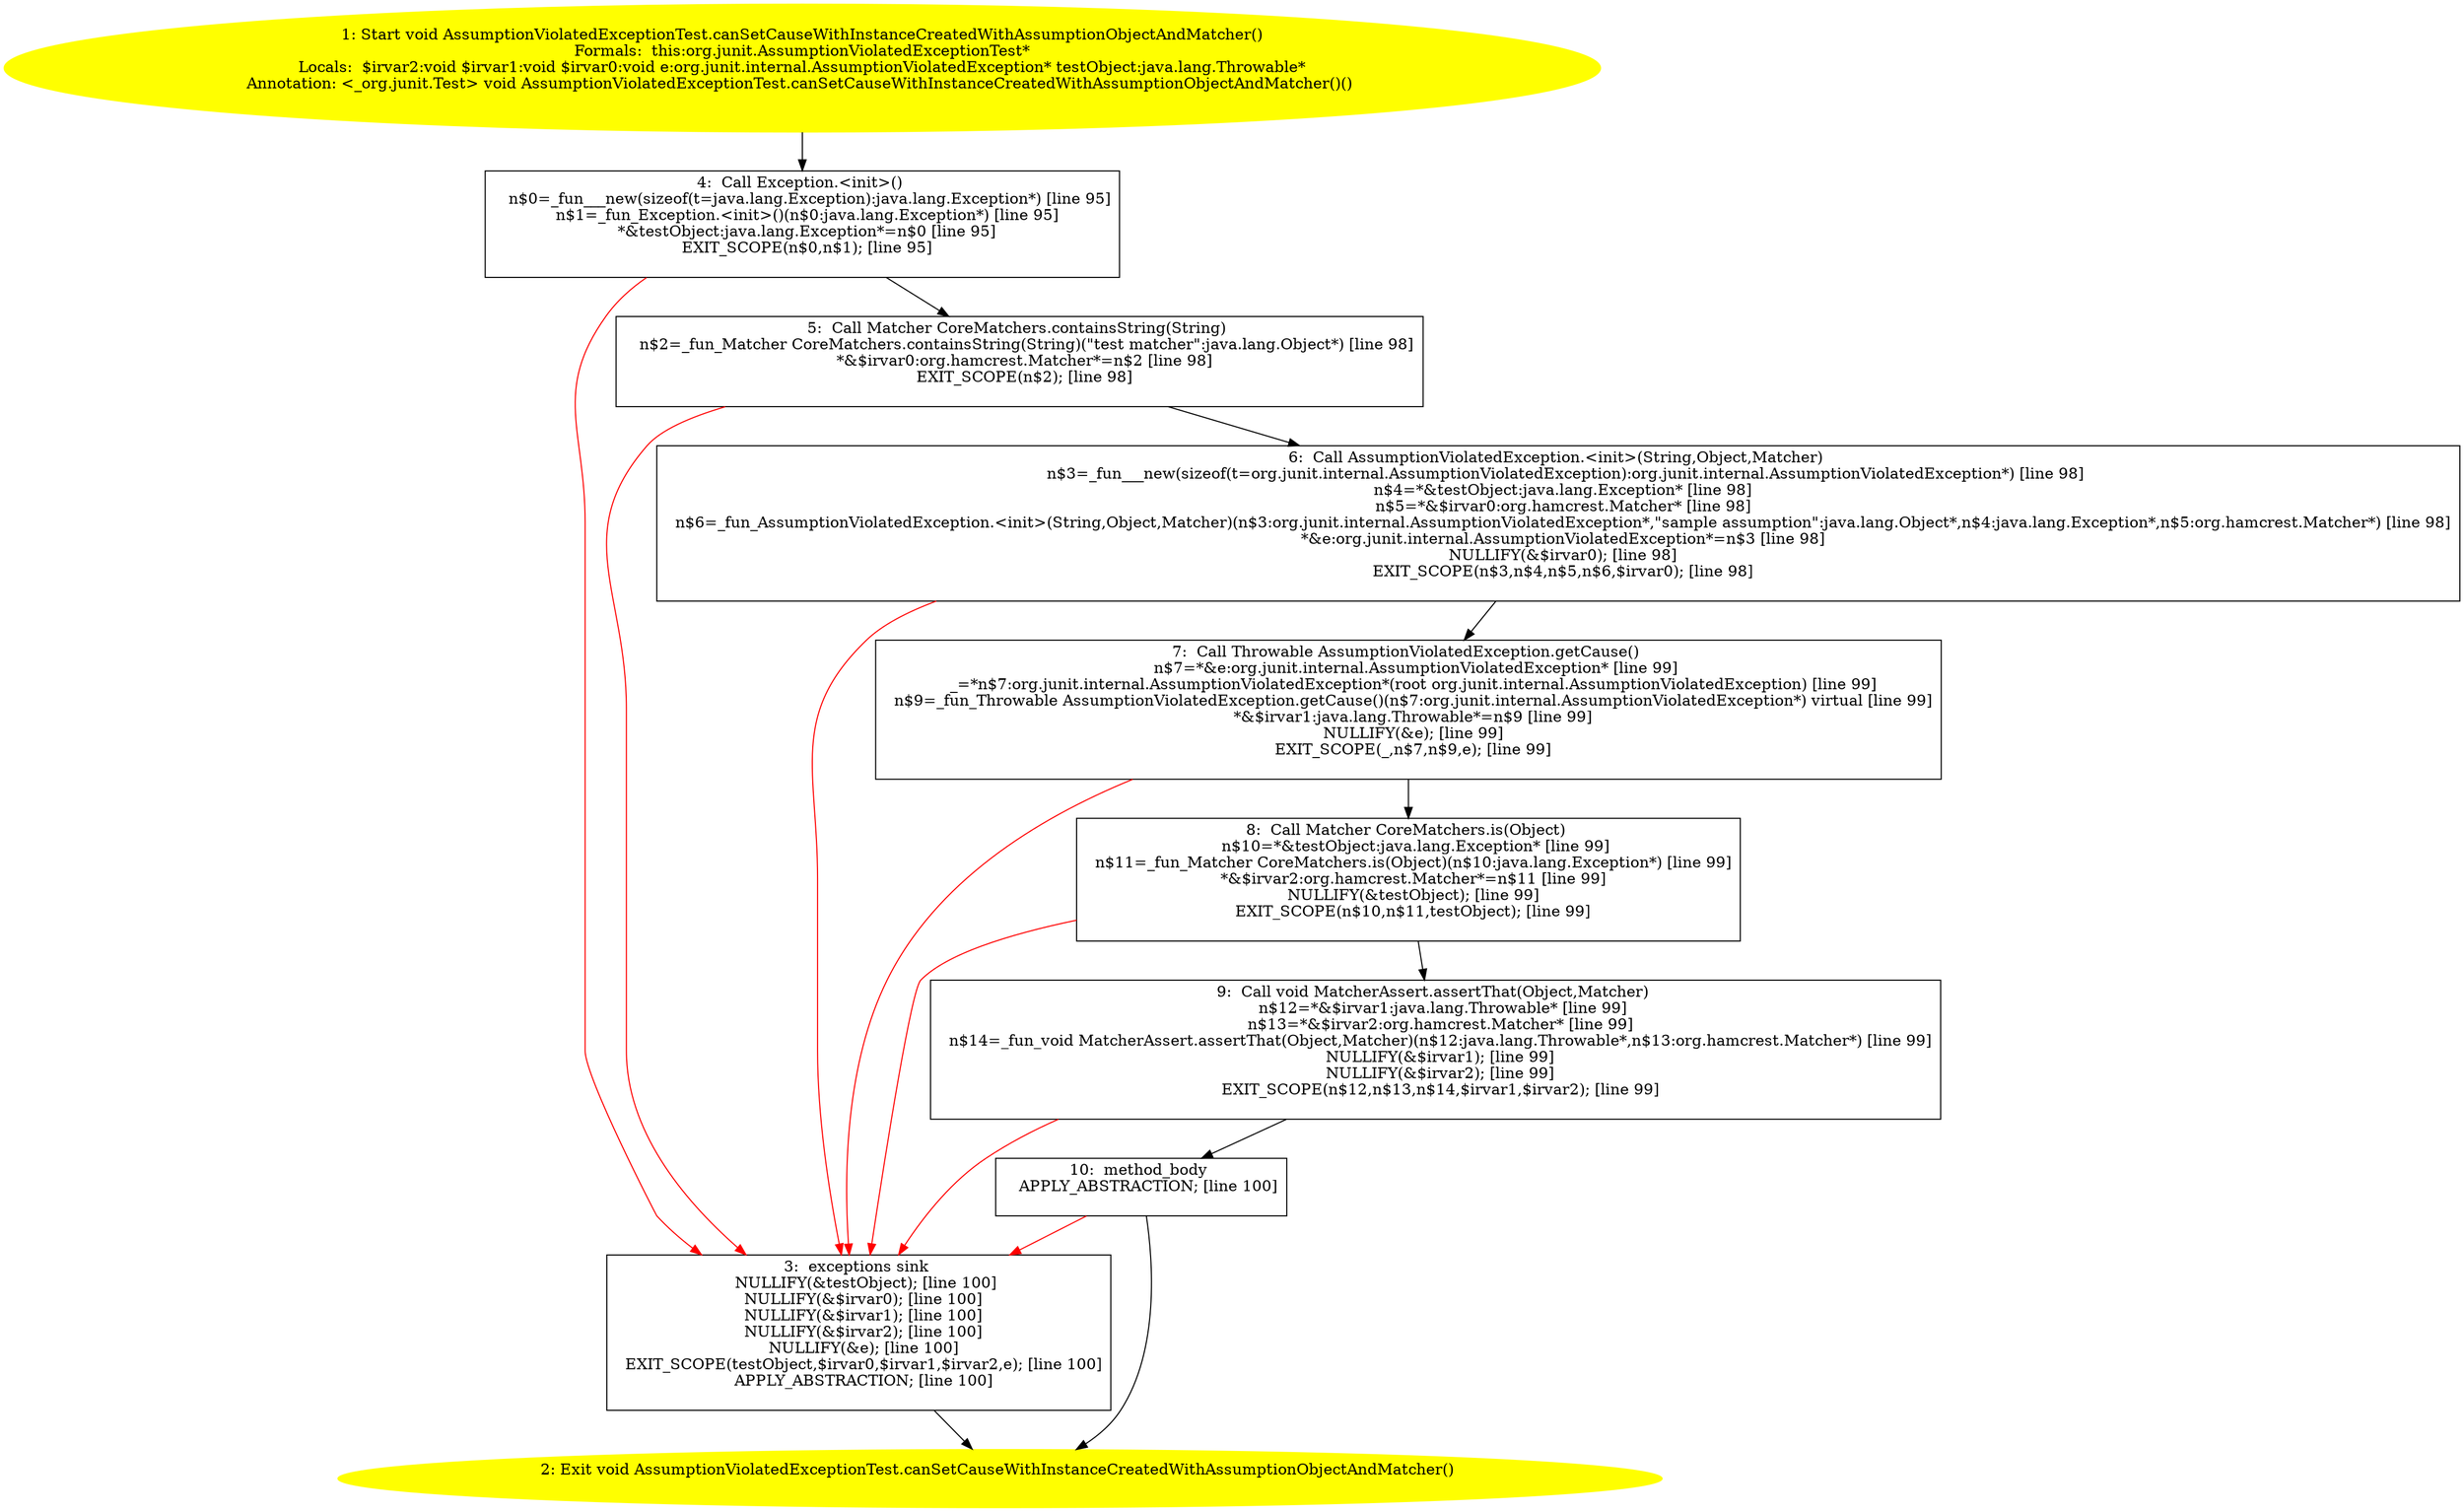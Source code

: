 /* @generated */
digraph cfg {
"org.junit.AssumptionViolatedExceptionTest.canSetCauseWithInstanceCreatedWithAssumptionObjectAndMatch.a93fb04e9663769df0b281453683d9ec_1" [label="1: Start void AssumptionViolatedExceptionTest.canSetCauseWithInstanceCreatedWithAssumptionObjectAndMatcher()\nFormals:  this:org.junit.AssumptionViolatedExceptionTest*\nLocals:  $irvar2:void $irvar1:void $irvar0:void e:org.junit.internal.AssumptionViolatedException* testObject:java.lang.Throwable*\nAnnotation: <_org.junit.Test> void AssumptionViolatedExceptionTest.canSetCauseWithInstanceCreatedWithAssumptionObjectAndMatcher()() \n  " color=yellow style=filled]
	

	 "org.junit.AssumptionViolatedExceptionTest.canSetCauseWithInstanceCreatedWithAssumptionObjectAndMatch.a93fb04e9663769df0b281453683d9ec_1" -> "org.junit.AssumptionViolatedExceptionTest.canSetCauseWithInstanceCreatedWithAssumptionObjectAndMatch.a93fb04e9663769df0b281453683d9ec_4" ;
"org.junit.AssumptionViolatedExceptionTest.canSetCauseWithInstanceCreatedWithAssumptionObjectAndMatch.a93fb04e9663769df0b281453683d9ec_2" [label="2: Exit void AssumptionViolatedExceptionTest.canSetCauseWithInstanceCreatedWithAssumptionObjectAndMatcher() \n  " color=yellow style=filled]
	

"org.junit.AssumptionViolatedExceptionTest.canSetCauseWithInstanceCreatedWithAssumptionObjectAndMatch.a93fb04e9663769df0b281453683d9ec_3" [label="3:  exceptions sink \n   NULLIFY(&testObject); [line 100]\n  NULLIFY(&$irvar0); [line 100]\n  NULLIFY(&$irvar1); [line 100]\n  NULLIFY(&$irvar2); [line 100]\n  NULLIFY(&e); [line 100]\n  EXIT_SCOPE(testObject,$irvar0,$irvar1,$irvar2,e); [line 100]\n  APPLY_ABSTRACTION; [line 100]\n " shape="box"]
	

	 "org.junit.AssumptionViolatedExceptionTest.canSetCauseWithInstanceCreatedWithAssumptionObjectAndMatch.a93fb04e9663769df0b281453683d9ec_3" -> "org.junit.AssumptionViolatedExceptionTest.canSetCauseWithInstanceCreatedWithAssumptionObjectAndMatch.a93fb04e9663769df0b281453683d9ec_2" ;
"org.junit.AssumptionViolatedExceptionTest.canSetCauseWithInstanceCreatedWithAssumptionObjectAndMatch.a93fb04e9663769df0b281453683d9ec_4" [label="4:  Call Exception.<init>() \n   n$0=_fun___new(sizeof(t=java.lang.Exception):java.lang.Exception*) [line 95]\n  n$1=_fun_Exception.<init>()(n$0:java.lang.Exception*) [line 95]\n  *&testObject:java.lang.Exception*=n$0 [line 95]\n  EXIT_SCOPE(n$0,n$1); [line 95]\n " shape="box"]
	

	 "org.junit.AssumptionViolatedExceptionTest.canSetCauseWithInstanceCreatedWithAssumptionObjectAndMatch.a93fb04e9663769df0b281453683d9ec_4" -> "org.junit.AssumptionViolatedExceptionTest.canSetCauseWithInstanceCreatedWithAssumptionObjectAndMatch.a93fb04e9663769df0b281453683d9ec_5" ;
	 "org.junit.AssumptionViolatedExceptionTest.canSetCauseWithInstanceCreatedWithAssumptionObjectAndMatch.a93fb04e9663769df0b281453683d9ec_4" -> "org.junit.AssumptionViolatedExceptionTest.canSetCauseWithInstanceCreatedWithAssumptionObjectAndMatch.a93fb04e9663769df0b281453683d9ec_3" [color="red" ];
"org.junit.AssumptionViolatedExceptionTest.canSetCauseWithInstanceCreatedWithAssumptionObjectAndMatch.a93fb04e9663769df0b281453683d9ec_5" [label="5:  Call Matcher CoreMatchers.containsString(String) \n   n$2=_fun_Matcher CoreMatchers.containsString(String)(\"test matcher\":java.lang.Object*) [line 98]\n  *&$irvar0:org.hamcrest.Matcher*=n$2 [line 98]\n  EXIT_SCOPE(n$2); [line 98]\n " shape="box"]
	

	 "org.junit.AssumptionViolatedExceptionTest.canSetCauseWithInstanceCreatedWithAssumptionObjectAndMatch.a93fb04e9663769df0b281453683d9ec_5" -> "org.junit.AssumptionViolatedExceptionTest.canSetCauseWithInstanceCreatedWithAssumptionObjectAndMatch.a93fb04e9663769df0b281453683d9ec_6" ;
	 "org.junit.AssumptionViolatedExceptionTest.canSetCauseWithInstanceCreatedWithAssumptionObjectAndMatch.a93fb04e9663769df0b281453683d9ec_5" -> "org.junit.AssumptionViolatedExceptionTest.canSetCauseWithInstanceCreatedWithAssumptionObjectAndMatch.a93fb04e9663769df0b281453683d9ec_3" [color="red" ];
"org.junit.AssumptionViolatedExceptionTest.canSetCauseWithInstanceCreatedWithAssumptionObjectAndMatch.a93fb04e9663769df0b281453683d9ec_6" [label="6:  Call AssumptionViolatedException.<init>(String,Object,Matcher) \n   n$3=_fun___new(sizeof(t=org.junit.internal.AssumptionViolatedException):org.junit.internal.AssumptionViolatedException*) [line 98]\n  n$4=*&testObject:java.lang.Exception* [line 98]\n  n$5=*&$irvar0:org.hamcrest.Matcher* [line 98]\n  n$6=_fun_AssumptionViolatedException.<init>(String,Object,Matcher)(n$3:org.junit.internal.AssumptionViolatedException*,\"sample assumption\":java.lang.Object*,n$4:java.lang.Exception*,n$5:org.hamcrest.Matcher*) [line 98]\n  *&e:org.junit.internal.AssumptionViolatedException*=n$3 [line 98]\n  NULLIFY(&$irvar0); [line 98]\n  EXIT_SCOPE(n$3,n$4,n$5,n$6,$irvar0); [line 98]\n " shape="box"]
	

	 "org.junit.AssumptionViolatedExceptionTest.canSetCauseWithInstanceCreatedWithAssumptionObjectAndMatch.a93fb04e9663769df0b281453683d9ec_6" -> "org.junit.AssumptionViolatedExceptionTest.canSetCauseWithInstanceCreatedWithAssumptionObjectAndMatch.a93fb04e9663769df0b281453683d9ec_7" ;
	 "org.junit.AssumptionViolatedExceptionTest.canSetCauseWithInstanceCreatedWithAssumptionObjectAndMatch.a93fb04e9663769df0b281453683d9ec_6" -> "org.junit.AssumptionViolatedExceptionTest.canSetCauseWithInstanceCreatedWithAssumptionObjectAndMatch.a93fb04e9663769df0b281453683d9ec_3" [color="red" ];
"org.junit.AssumptionViolatedExceptionTest.canSetCauseWithInstanceCreatedWithAssumptionObjectAndMatch.a93fb04e9663769df0b281453683d9ec_7" [label="7:  Call Throwable AssumptionViolatedException.getCause() \n   n$7=*&e:org.junit.internal.AssumptionViolatedException* [line 99]\n  _=*n$7:org.junit.internal.AssumptionViolatedException*(root org.junit.internal.AssumptionViolatedException) [line 99]\n  n$9=_fun_Throwable AssumptionViolatedException.getCause()(n$7:org.junit.internal.AssumptionViolatedException*) virtual [line 99]\n  *&$irvar1:java.lang.Throwable*=n$9 [line 99]\n  NULLIFY(&e); [line 99]\n  EXIT_SCOPE(_,n$7,n$9,e); [line 99]\n " shape="box"]
	

	 "org.junit.AssumptionViolatedExceptionTest.canSetCauseWithInstanceCreatedWithAssumptionObjectAndMatch.a93fb04e9663769df0b281453683d9ec_7" -> "org.junit.AssumptionViolatedExceptionTest.canSetCauseWithInstanceCreatedWithAssumptionObjectAndMatch.a93fb04e9663769df0b281453683d9ec_8" ;
	 "org.junit.AssumptionViolatedExceptionTest.canSetCauseWithInstanceCreatedWithAssumptionObjectAndMatch.a93fb04e9663769df0b281453683d9ec_7" -> "org.junit.AssumptionViolatedExceptionTest.canSetCauseWithInstanceCreatedWithAssumptionObjectAndMatch.a93fb04e9663769df0b281453683d9ec_3" [color="red" ];
"org.junit.AssumptionViolatedExceptionTest.canSetCauseWithInstanceCreatedWithAssumptionObjectAndMatch.a93fb04e9663769df0b281453683d9ec_8" [label="8:  Call Matcher CoreMatchers.is(Object) \n   n$10=*&testObject:java.lang.Exception* [line 99]\n  n$11=_fun_Matcher CoreMatchers.is(Object)(n$10:java.lang.Exception*) [line 99]\n  *&$irvar2:org.hamcrest.Matcher*=n$11 [line 99]\n  NULLIFY(&testObject); [line 99]\n  EXIT_SCOPE(n$10,n$11,testObject); [line 99]\n " shape="box"]
	

	 "org.junit.AssumptionViolatedExceptionTest.canSetCauseWithInstanceCreatedWithAssumptionObjectAndMatch.a93fb04e9663769df0b281453683d9ec_8" -> "org.junit.AssumptionViolatedExceptionTest.canSetCauseWithInstanceCreatedWithAssumptionObjectAndMatch.a93fb04e9663769df0b281453683d9ec_9" ;
	 "org.junit.AssumptionViolatedExceptionTest.canSetCauseWithInstanceCreatedWithAssumptionObjectAndMatch.a93fb04e9663769df0b281453683d9ec_8" -> "org.junit.AssumptionViolatedExceptionTest.canSetCauseWithInstanceCreatedWithAssumptionObjectAndMatch.a93fb04e9663769df0b281453683d9ec_3" [color="red" ];
"org.junit.AssumptionViolatedExceptionTest.canSetCauseWithInstanceCreatedWithAssumptionObjectAndMatch.a93fb04e9663769df0b281453683d9ec_9" [label="9:  Call void MatcherAssert.assertThat(Object,Matcher) \n   n$12=*&$irvar1:java.lang.Throwable* [line 99]\n  n$13=*&$irvar2:org.hamcrest.Matcher* [line 99]\n  n$14=_fun_void MatcherAssert.assertThat(Object,Matcher)(n$12:java.lang.Throwable*,n$13:org.hamcrest.Matcher*) [line 99]\n  NULLIFY(&$irvar1); [line 99]\n  NULLIFY(&$irvar2); [line 99]\n  EXIT_SCOPE(n$12,n$13,n$14,$irvar1,$irvar2); [line 99]\n " shape="box"]
	

	 "org.junit.AssumptionViolatedExceptionTest.canSetCauseWithInstanceCreatedWithAssumptionObjectAndMatch.a93fb04e9663769df0b281453683d9ec_9" -> "org.junit.AssumptionViolatedExceptionTest.canSetCauseWithInstanceCreatedWithAssumptionObjectAndMatch.a93fb04e9663769df0b281453683d9ec_10" ;
	 "org.junit.AssumptionViolatedExceptionTest.canSetCauseWithInstanceCreatedWithAssumptionObjectAndMatch.a93fb04e9663769df0b281453683d9ec_9" -> "org.junit.AssumptionViolatedExceptionTest.canSetCauseWithInstanceCreatedWithAssumptionObjectAndMatch.a93fb04e9663769df0b281453683d9ec_3" [color="red" ];
"org.junit.AssumptionViolatedExceptionTest.canSetCauseWithInstanceCreatedWithAssumptionObjectAndMatch.a93fb04e9663769df0b281453683d9ec_10" [label="10:  method_body \n   APPLY_ABSTRACTION; [line 100]\n " shape="box"]
	

	 "org.junit.AssumptionViolatedExceptionTest.canSetCauseWithInstanceCreatedWithAssumptionObjectAndMatch.a93fb04e9663769df0b281453683d9ec_10" -> "org.junit.AssumptionViolatedExceptionTest.canSetCauseWithInstanceCreatedWithAssumptionObjectAndMatch.a93fb04e9663769df0b281453683d9ec_2" ;
	 "org.junit.AssumptionViolatedExceptionTest.canSetCauseWithInstanceCreatedWithAssumptionObjectAndMatch.a93fb04e9663769df0b281453683d9ec_10" -> "org.junit.AssumptionViolatedExceptionTest.canSetCauseWithInstanceCreatedWithAssumptionObjectAndMatch.a93fb04e9663769df0b281453683d9ec_3" [color="red" ];
}
